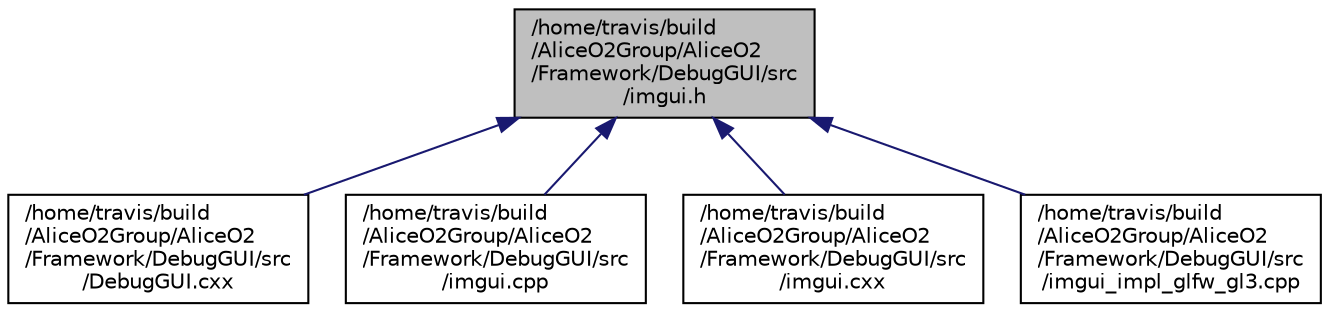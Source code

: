 digraph "/home/travis/build/AliceO2Group/AliceO2/Framework/DebugGUI/src/imgui.h"
{
 // INTERACTIVE_SVG=YES
  bgcolor="transparent";
  edge [fontname="Helvetica",fontsize="10",labelfontname="Helvetica",labelfontsize="10"];
  node [fontname="Helvetica",fontsize="10",shape=record];
  Node1 [label="/home/travis/build\l/AliceO2Group/AliceO2\l/Framework/DebugGUI/src\l/imgui.h",height=0.2,width=0.4,color="black", fillcolor="grey75", style="filled" fontcolor="black"];
  Node1 -> Node2 [dir="back",color="midnightblue",fontsize="10",style="solid",fontname="Helvetica"];
  Node2 [label="/home/travis/build\l/AliceO2Group/AliceO2\l/Framework/DebugGUI/src\l/DebugGUI.cxx",height=0.2,width=0.4,color="black",URL="$dc/d32/DebugGUI_8cxx.html"];
  Node1 -> Node3 [dir="back",color="midnightblue",fontsize="10",style="solid",fontname="Helvetica"];
  Node3 [label="/home/travis/build\l/AliceO2Group/AliceO2\l/Framework/DebugGUI/src\l/imgui.cpp",height=0.2,width=0.4,color="black",URL="$da/d72/imgui_8cpp.html"];
  Node1 -> Node4 [dir="back",color="midnightblue",fontsize="10",style="solid",fontname="Helvetica"];
  Node4 [label="/home/travis/build\l/AliceO2Group/AliceO2\l/Framework/DebugGUI/src\l/imgui.cxx",height=0.2,width=0.4,color="black",URL="$da/ddc/imgui_8cxx.html"];
  Node1 -> Node5 [dir="back",color="midnightblue",fontsize="10",style="solid",fontname="Helvetica"];
  Node5 [label="/home/travis/build\l/AliceO2Group/AliceO2\l/Framework/DebugGUI/src\l/imgui_impl_glfw_gl3.cpp",height=0.2,width=0.4,color="black",URL="$d3/d94/imgui__impl__glfw__gl3_8cpp.html"];
}
